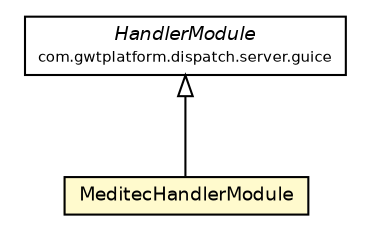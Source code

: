 #!/usr/local/bin/dot
#
# Class diagram 
# Generated by UmlGraph version 4.6 (http://www.spinellis.gr/sw/umlgraph)
#

digraph G {
	edge [fontname="Helvetica",fontsize=10,labelfontname="Helvetica",labelfontsize=10];
	node [fontname="Helvetica",fontsize=10,shape=plaintext];
	// br.net.meditec.server.inject.MeditecHandlerModule
	c6477 [label=<<table border="0" cellborder="1" cellspacing="0" cellpadding="2" port="p" bgcolor="lemonChiffon" href="./MeditecHandlerModule.html">
		<tr><td><table border="0" cellspacing="0" cellpadding="1">
			<tr><td> MeditecHandlerModule </td></tr>
		</table></td></tr>
		</table>>, fontname="Helvetica", fontcolor="black", fontsize=9.0];
	//br.net.meditec.server.inject.MeditecHandlerModule extends com.gwtplatform.dispatch.server.guice.HandlerModule
	c6484:p -> c6477:p [dir=back,arrowtail=empty];
	// com.gwtplatform.dispatch.server.guice.HandlerModule
	c6484 [label=<<table border="0" cellborder="1" cellspacing="0" cellpadding="2" port="p" href="http://java.sun.com/j2se/1.4.2/docs/api/com/gwtplatform/dispatch/server/guice/HandlerModule.html">
		<tr><td><table border="0" cellspacing="0" cellpadding="1">
			<tr><td><font face="Helvetica-Oblique"> HandlerModule </font></td></tr>
			<tr><td><font point-size="7.0"> com.gwtplatform.dispatch.server.guice </font></td></tr>
		</table></td></tr>
		</table>>, fontname="Helvetica", fontcolor="black", fontsize=9.0];
}


